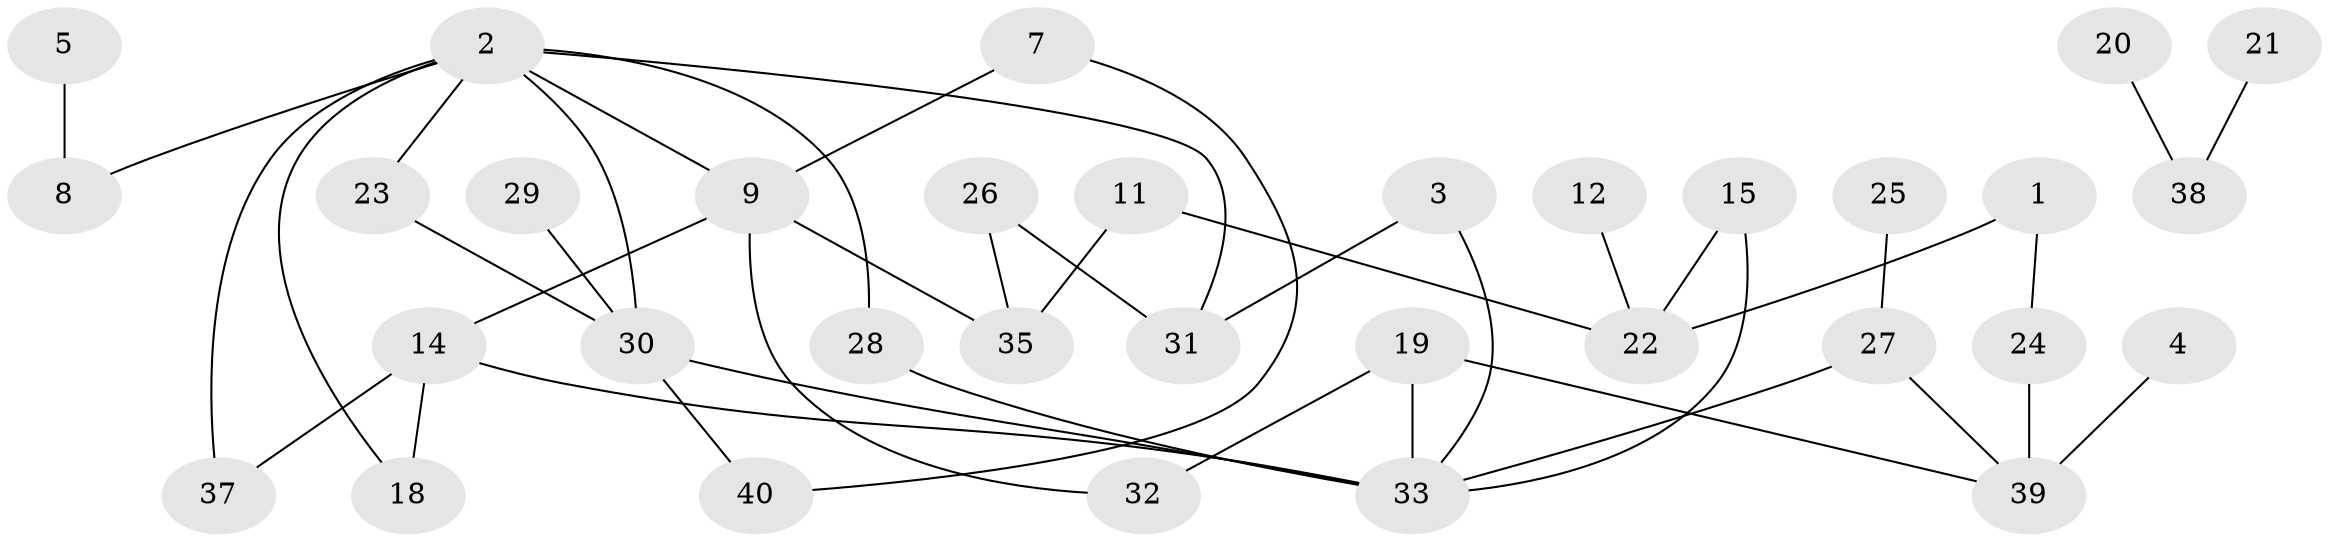 // original degree distribution, {5: 0.0375, 3: 0.2625, 1: 0.275, 2: 0.325, 4: 0.05, 0: 0.05}
// Generated by graph-tools (version 1.1) at 2025/25/03/09/25 03:25:20]
// undirected, 33 vertices, 43 edges
graph export_dot {
graph [start="1"]
  node [color=gray90,style=filled];
  1;
  2;
  3;
  4;
  5;
  7;
  8;
  9;
  11;
  12;
  14;
  15;
  18;
  19;
  20;
  21;
  22;
  23;
  24;
  25;
  26;
  27;
  28;
  29;
  30;
  31;
  32;
  33;
  35;
  37;
  38;
  39;
  40;
  1 -- 22 [weight=1.0];
  1 -- 24 [weight=1.0];
  2 -- 8 [weight=1.0];
  2 -- 9 [weight=1.0];
  2 -- 18 [weight=1.0];
  2 -- 23 [weight=1.0];
  2 -- 28 [weight=1.0];
  2 -- 30 [weight=1.0];
  2 -- 31 [weight=1.0];
  2 -- 37 [weight=1.0];
  3 -- 31 [weight=1.0];
  3 -- 33 [weight=1.0];
  4 -- 39 [weight=1.0];
  5 -- 8 [weight=1.0];
  7 -- 9 [weight=1.0];
  7 -- 40 [weight=1.0];
  9 -- 14 [weight=1.0];
  9 -- 32 [weight=1.0];
  9 -- 35 [weight=1.0];
  11 -- 22 [weight=1.0];
  11 -- 35 [weight=1.0];
  12 -- 22 [weight=1.0];
  14 -- 18 [weight=1.0];
  14 -- 33 [weight=1.0];
  14 -- 37 [weight=1.0];
  15 -- 22 [weight=1.0];
  15 -- 33 [weight=1.0];
  19 -- 32 [weight=1.0];
  19 -- 33 [weight=1.0];
  19 -- 39 [weight=1.0];
  20 -- 38 [weight=1.0];
  21 -- 38 [weight=1.0];
  23 -- 30 [weight=1.0];
  24 -- 39 [weight=2.0];
  25 -- 27 [weight=1.0];
  26 -- 31 [weight=1.0];
  26 -- 35 [weight=1.0];
  27 -- 33 [weight=1.0];
  27 -- 39 [weight=1.0];
  28 -- 33 [weight=1.0];
  29 -- 30 [weight=1.0];
  30 -- 33 [weight=1.0];
  30 -- 40 [weight=1.0];
}

